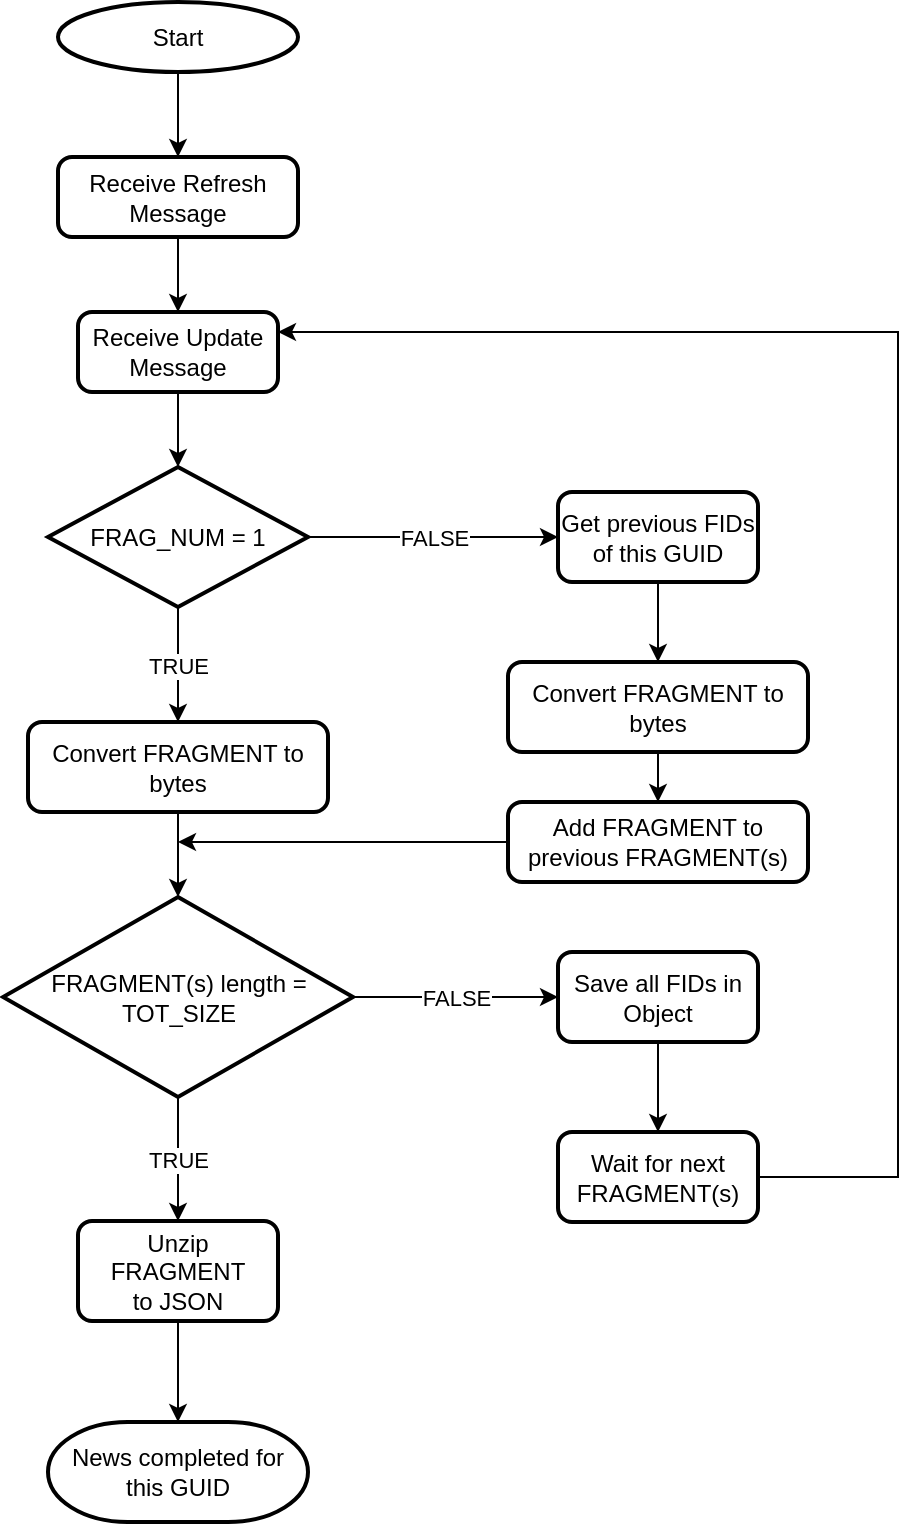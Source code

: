 <mxfile version="12.0.0" type="device" pages="1"><diagram id="JJcbKjZtkKezs5lO3TwN" name="Page-1"><mxGraphModel dx="1072" dy="555" grid="1" gridSize="10" guides="1" tooltips="1" connect="1" arrows="1" fold="1" page="1" pageScale="1" pageWidth="1100" pageHeight="850" math="0" shadow="0"><root><mxCell id="0"/><mxCell id="1" parent="0"/><mxCell id="dxfpx-_4uP-9GJYUn3GU-37" style="edgeStyle=orthogonalEdgeStyle;rounded=0;orthogonalLoop=1;jettySize=auto;html=1;entryX=0.5;entryY=0;entryDx=0;entryDy=0;" edge="1" parent="1" source="hQr30h6nnwTKkEByXFFi-4" target="M6vfc-VT-8unHNkC699c-14"><mxGeometry relative="1" as="geometry"/></mxCell><mxCell id="hQr30h6nnwTKkEByXFFi-4" value="Start" style="strokeWidth=2;html=1;shape=mxgraph.flowchart.start_1;whiteSpace=wrap;" parent="1" vertex="1"><mxGeometry x="500" y="20" width="120" height="35" as="geometry"/></mxCell><mxCell id="M6vfc-VT-8unHNkC699c-7" style="edgeStyle=orthogonalEdgeStyle;rounded=0;orthogonalLoop=1;jettySize=auto;html=1;exitX=0.5;exitY=1;exitDx=0;exitDy=0;entryX=0.5;entryY=0;entryDx=0;entryDy=0;entryPerimeter=0;" parent="1" source="hQr30h6nnwTKkEByXFFi-5" target="hQr30h6nnwTKkEByXFFi-7" edge="1"><mxGeometry relative="1" as="geometry"/></mxCell><mxCell id="hQr30h6nnwTKkEByXFFi-5" value="Receive Update Message" style="rounded=1;whiteSpace=wrap;html=1;absoluteArcSize=1;arcSize=14;strokeWidth=2;" parent="1" vertex="1"><mxGeometry x="510" y="175" width="100" height="40" as="geometry"/></mxCell><mxCell id="hQr30h6nnwTKkEByXFFi-30" value="FALSE" style="edgeStyle=orthogonalEdgeStyle;rounded=0;orthogonalLoop=1;jettySize=auto;html=1;exitX=1;exitY=0.5;exitDx=0;exitDy=0;exitPerimeter=0;entryX=0;entryY=0.5;entryDx=0;entryDy=0;" parent="1" source="hQr30h6nnwTKkEByXFFi-7" target="hQr30h6nnwTKkEByXFFi-22" edge="1"><mxGeometry relative="1" as="geometry"/></mxCell><mxCell id="dxfpx-_4uP-9GJYUn3GU-27" value="TRUE" style="edgeStyle=orthogonalEdgeStyle;rounded=0;orthogonalLoop=1;jettySize=auto;html=1;exitX=0.5;exitY=1;exitDx=0;exitDy=0;exitPerimeter=0;entryX=0.5;entryY=0;entryDx=0;entryDy=0;" edge="1" parent="1" source="hQr30h6nnwTKkEByXFFi-7" target="hQr30h6nnwTKkEByXFFi-8"><mxGeometry relative="1" as="geometry"/></mxCell><mxCell id="hQr30h6nnwTKkEByXFFi-7" value="FRAG_NUM = 1" style="strokeWidth=2;html=1;shape=mxgraph.flowchart.decision;whiteSpace=wrap;" parent="1" vertex="1"><mxGeometry x="495" y="252.5" width="130" height="70" as="geometry"/></mxCell><mxCell id="dxfpx-_4uP-9GJYUn3GU-28" style="edgeStyle=orthogonalEdgeStyle;rounded=0;orthogonalLoop=1;jettySize=auto;html=1;exitX=0.5;exitY=1;exitDx=0;exitDy=0;entryX=0.5;entryY=0;entryDx=0;entryDy=0;entryPerimeter=0;" edge="1" parent="1" source="hQr30h6nnwTKkEByXFFi-8" target="hQr30h6nnwTKkEByXFFi-9"><mxGeometry relative="1" as="geometry"/></mxCell><mxCell id="hQr30h6nnwTKkEByXFFi-8" value="Convert FRAGMENT to bytes" style="rounded=1;whiteSpace=wrap;html=1;absoluteArcSize=1;arcSize=14;strokeWidth=2;" parent="1" vertex="1"><mxGeometry x="485" y="380" width="150" height="45" as="geometry"/></mxCell><mxCell id="dxfpx-_4uP-9GJYUn3GU-29" value="TRUE" style="edgeStyle=orthogonalEdgeStyle;rounded=0;orthogonalLoop=1;jettySize=auto;html=1;exitX=0.5;exitY=1;exitDx=0;exitDy=0;exitPerimeter=0;entryX=0.5;entryY=0;entryDx=0;entryDy=0;" edge="1" parent="1" source="hQr30h6nnwTKkEByXFFi-9" target="hQr30h6nnwTKkEByXFFi-10"><mxGeometry relative="1" as="geometry"/></mxCell><mxCell id="hQr30h6nnwTKkEByXFFi-9" value="FRAGMENT(s) length = TOT_SIZE" style="strokeWidth=2;html=1;shape=mxgraph.flowchart.decision;whiteSpace=wrap;" parent="1" vertex="1"><mxGeometry x="472.5" y="467.5" width="175" height="100" as="geometry"/></mxCell><mxCell id="dxfpx-_4uP-9GJYUn3GU-40" style="edgeStyle=orthogonalEdgeStyle;rounded=0;orthogonalLoop=1;jettySize=auto;html=1;entryX=0.5;entryY=0;entryDx=0;entryDy=0;entryPerimeter=0;" edge="1" parent="1" source="hQr30h6nnwTKkEByXFFi-10" target="dxfpx-_4uP-9GJYUn3GU-39"><mxGeometry relative="1" as="geometry"/></mxCell><mxCell id="hQr30h6nnwTKkEByXFFi-10" value="&lt;div&gt;Unzip FRAGMENT&lt;/div&gt;&lt;div&gt;to JSON&lt;br&gt;&lt;/div&gt;" style="rounded=1;whiteSpace=wrap;html=1;absoluteArcSize=1;arcSize=14;strokeWidth=2;" parent="1" vertex="1"><mxGeometry x="510" y="629.5" width="100" height="50" as="geometry"/></mxCell><mxCell id="hQr30h6nnwTKkEByXFFi-16" value="Save all FIDs in Object" style="rounded=1;whiteSpace=wrap;html=1;absoluteArcSize=1;arcSize=14;strokeWidth=2;" parent="1" vertex="1"><mxGeometry x="750" y="495" width="100" height="45" as="geometry"/></mxCell><mxCell id="hQr30h6nnwTKkEByXFFi-19" value="Wait for next FRAGMENT(s)" style="rounded=1;whiteSpace=wrap;html=1;absoluteArcSize=1;arcSize=14;strokeWidth=2;" parent="1" vertex="1"><mxGeometry x="750" y="585" width="100" height="45" as="geometry"/></mxCell><mxCell id="hQr30h6nnwTKkEByXFFi-31" style="edgeStyle=orthogonalEdgeStyle;rounded=0;orthogonalLoop=1;jettySize=auto;html=1;exitX=0.5;exitY=1;exitDx=0;exitDy=0;entryX=0.5;entryY=0;entryDx=0;entryDy=0;" parent="1" source="hQr30h6nnwTKkEByXFFi-22" target="hQr30h6nnwTKkEByXFFi-24" edge="1"><mxGeometry relative="1" as="geometry"><mxPoint x="780" y="365" as="targetPoint"/></mxGeometry></mxCell><mxCell id="hQr30h6nnwTKkEByXFFi-22" value="Get previous FIDs of this GUID" style="rounded=1;whiteSpace=wrap;html=1;absoluteArcSize=1;arcSize=14;strokeWidth=2;" parent="1" vertex="1"><mxGeometry x="750" y="265" width="100" height="45" as="geometry"/></mxCell><mxCell id="hQr30h6nnwTKkEByXFFi-32" style="edgeStyle=orthogonalEdgeStyle;rounded=0;orthogonalLoop=1;jettySize=auto;html=1;exitX=0.5;exitY=1;exitDx=0;exitDy=0;entryX=0.5;entryY=0;entryDx=0;entryDy=0;" parent="1" source="hQr30h6nnwTKkEByXFFi-24" target="hQr30h6nnwTKkEByXFFi-25" edge="1"><mxGeometry relative="1" as="geometry"/></mxCell><mxCell id="hQr30h6nnwTKkEByXFFi-24" value="Convert FRAGMENT to bytes" style="rounded=1;whiteSpace=wrap;html=1;absoluteArcSize=1;arcSize=14;strokeWidth=2;" parent="1" vertex="1"><mxGeometry x="725" y="350" width="150" height="45" as="geometry"/></mxCell><mxCell id="hQr30h6nnwTKkEByXFFi-25" value="Add FRAGMENT to previous FRAGMENT(s)" style="rounded=1;whiteSpace=wrap;html=1;absoluteArcSize=1;arcSize=14;strokeWidth=2;" parent="1" vertex="1"><mxGeometry x="725" y="420" width="150" height="40" as="geometry"/></mxCell><mxCell id="M6vfc-VT-8unHNkC699c-6" style="edgeStyle=orthogonalEdgeStyle;rounded=0;orthogonalLoop=1;jettySize=auto;html=1;exitX=1;exitY=0.5;exitDx=0;exitDy=0;entryX=1;entryY=0.25;entryDx=0;entryDy=0;" parent="1" source="hQr30h6nnwTKkEByXFFi-19" target="hQr30h6nnwTKkEByXFFi-5" edge="1"><mxGeometry relative="1" as="geometry"><mxPoint x="630" y="195" as="targetPoint"/><mxPoint x="1045" y="739" as="sourcePoint"/><Array as="points"><mxPoint x="920" y="607"/><mxPoint x="920" y="185"/></Array></mxGeometry></mxCell><mxCell id="M6vfc-VT-8unHNkC699c-17" style="edgeStyle=orthogonalEdgeStyle;rounded=0;orthogonalLoop=1;jettySize=auto;html=1;exitX=0.5;exitY=1;exitDx=0;exitDy=0;entryX=0.5;entryY=0;entryDx=0;entryDy=0;" parent="1" source="M6vfc-VT-8unHNkC699c-14" target="hQr30h6nnwTKkEByXFFi-5" edge="1"><mxGeometry relative="1" as="geometry"/></mxCell><mxCell id="M6vfc-VT-8unHNkC699c-14" value="Receive Refresh Message" style="rounded=1;whiteSpace=wrap;html=1;absoluteArcSize=1;arcSize=14;strokeWidth=2;" parent="1" vertex="1"><mxGeometry x="500" y="97.5" width="120" height="40" as="geometry"/></mxCell><mxCell id="dxfpx-_4uP-9GJYUn3GU-8" value="FALSE" style="edgeStyle=orthogonalEdgeStyle;rounded=0;orthogonalLoop=1;jettySize=auto;html=1;exitX=1;exitY=0.5;exitDx=0;exitDy=0;exitPerimeter=0;entryX=0;entryY=0.5;entryDx=0;entryDy=0;" edge="1" parent="1" source="hQr30h6nnwTKkEByXFFi-9" target="hQr30h6nnwTKkEByXFFi-16"><mxGeometry relative="1" as="geometry"><mxPoint x="370" y="380" as="sourcePoint"/><mxPoint x="710" y="540" as="targetPoint"/></mxGeometry></mxCell><mxCell id="dxfpx-_4uP-9GJYUn3GU-10" style="edgeStyle=orthogonalEdgeStyle;rounded=0;orthogonalLoop=1;jettySize=auto;html=1;exitX=0.5;exitY=1;exitDx=0;exitDy=0;entryX=0.5;entryY=0;entryDx=0;entryDy=0;" edge="1" parent="1" source="hQr30h6nnwTKkEByXFFi-16" target="hQr30h6nnwTKkEByXFFi-19"><mxGeometry relative="1" as="geometry"><mxPoint x="505" y="430" as="sourcePoint"/><mxPoint x="505" y="500" as="targetPoint"/></mxGeometry></mxCell><mxCell id="dxfpx-_4uP-9GJYUn3GU-39" value="News completed for this GUID" style="strokeWidth=2;html=1;shape=mxgraph.flowchart.terminator;whiteSpace=wrap;" vertex="1" parent="1"><mxGeometry x="495" y="730" width="130" height="50" as="geometry"/></mxCell><mxCell id="dxfpx-_4uP-9GJYUn3GU-41" value="" style="endArrow=classic;html=1;exitX=0;exitY=0.5;exitDx=0;exitDy=0;" edge="1" parent="1" source="hQr30h6nnwTKkEByXFFi-25"><mxGeometry width="50" height="50" relative="1" as="geometry"><mxPoint x="470" y="850" as="sourcePoint"/><mxPoint x="560" y="440" as="targetPoint"/></mxGeometry></mxCell></root></mxGraphModel></diagram></mxfile>